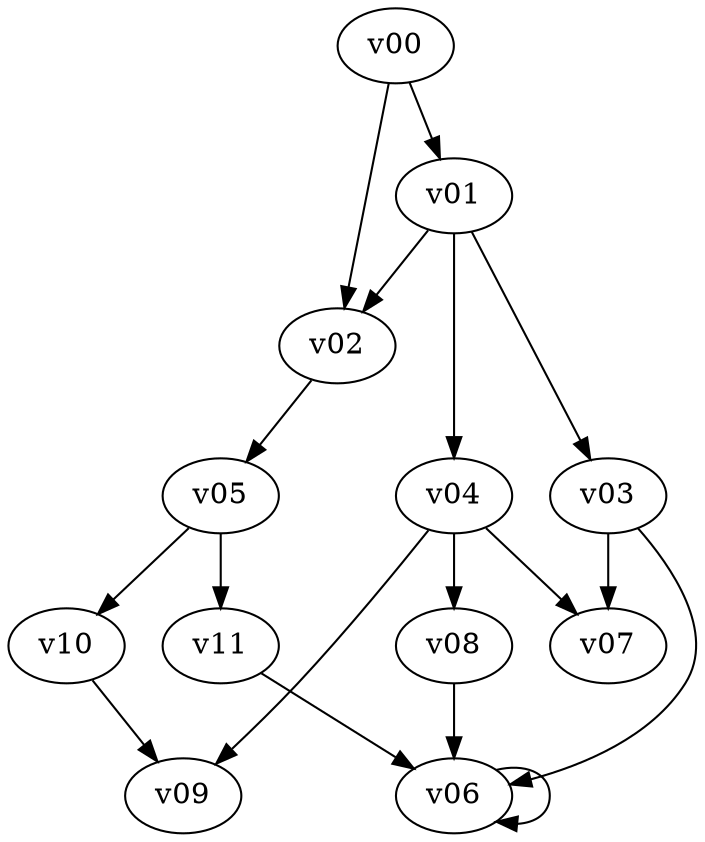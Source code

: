 digraph TestVertices {
v00 -> v01
v00 -> v02
v01 -> v02
v01 -> v03
v01 -> v04
v02 -> v05
v03 -> v06
v03 -> v07
v04 -> v07
v04 -> v08
v04 -> v09
v05 -> v10
v05 -> v11
v06 -> v06
v08 -> v06
v10 -> v09
v11 -> v06
}
